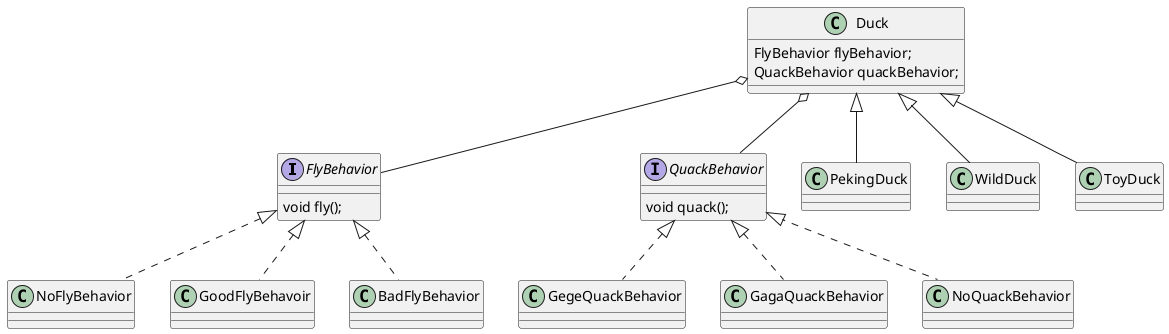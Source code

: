 @startuml
'https://plantuml.com/class-diagram
/'飞行策略接口'/
interface FlyBehavior{
    void fly();
}
/'叫声策略接口'/
interface QuackBehavior{
    void quack();
}

/'具体的不同策略'/
class NoFlyBehavior{

}

class GoodFlyBehavoir{

}

class BadFlyBehavior{

}

class GegeQuackBehavior{
}
class GagaQuackBehavior{
}
class NoQuackBehavior{
}


FlyBehavior <|.. NoFlyBehavior
FlyBehavior <|.. GoodFlyBehavoir
FlyBehavior <|.. BadFlyBehavior


QuackBehavior <|.. GegeQuackBehavior
QuackBehavior <|.. GagaQuackBehavior
QuackBehavior <|.. NoQuackBehavior
/''/
class Duck{
    FlyBehavior flyBehavior;
    QuackBehavior quackBehavior;
}

class PekingDuck{
}
class WildDuck{
}
class ToyDuck{
}

/'继承'/
Duck <|-- PekingDuck
Duck <|-- WildDuck
Duck <|-- ToyDuck

/'聚合'/
Duck o-- FlyBehavior
Duck o-- QuackBehavior



@enduml